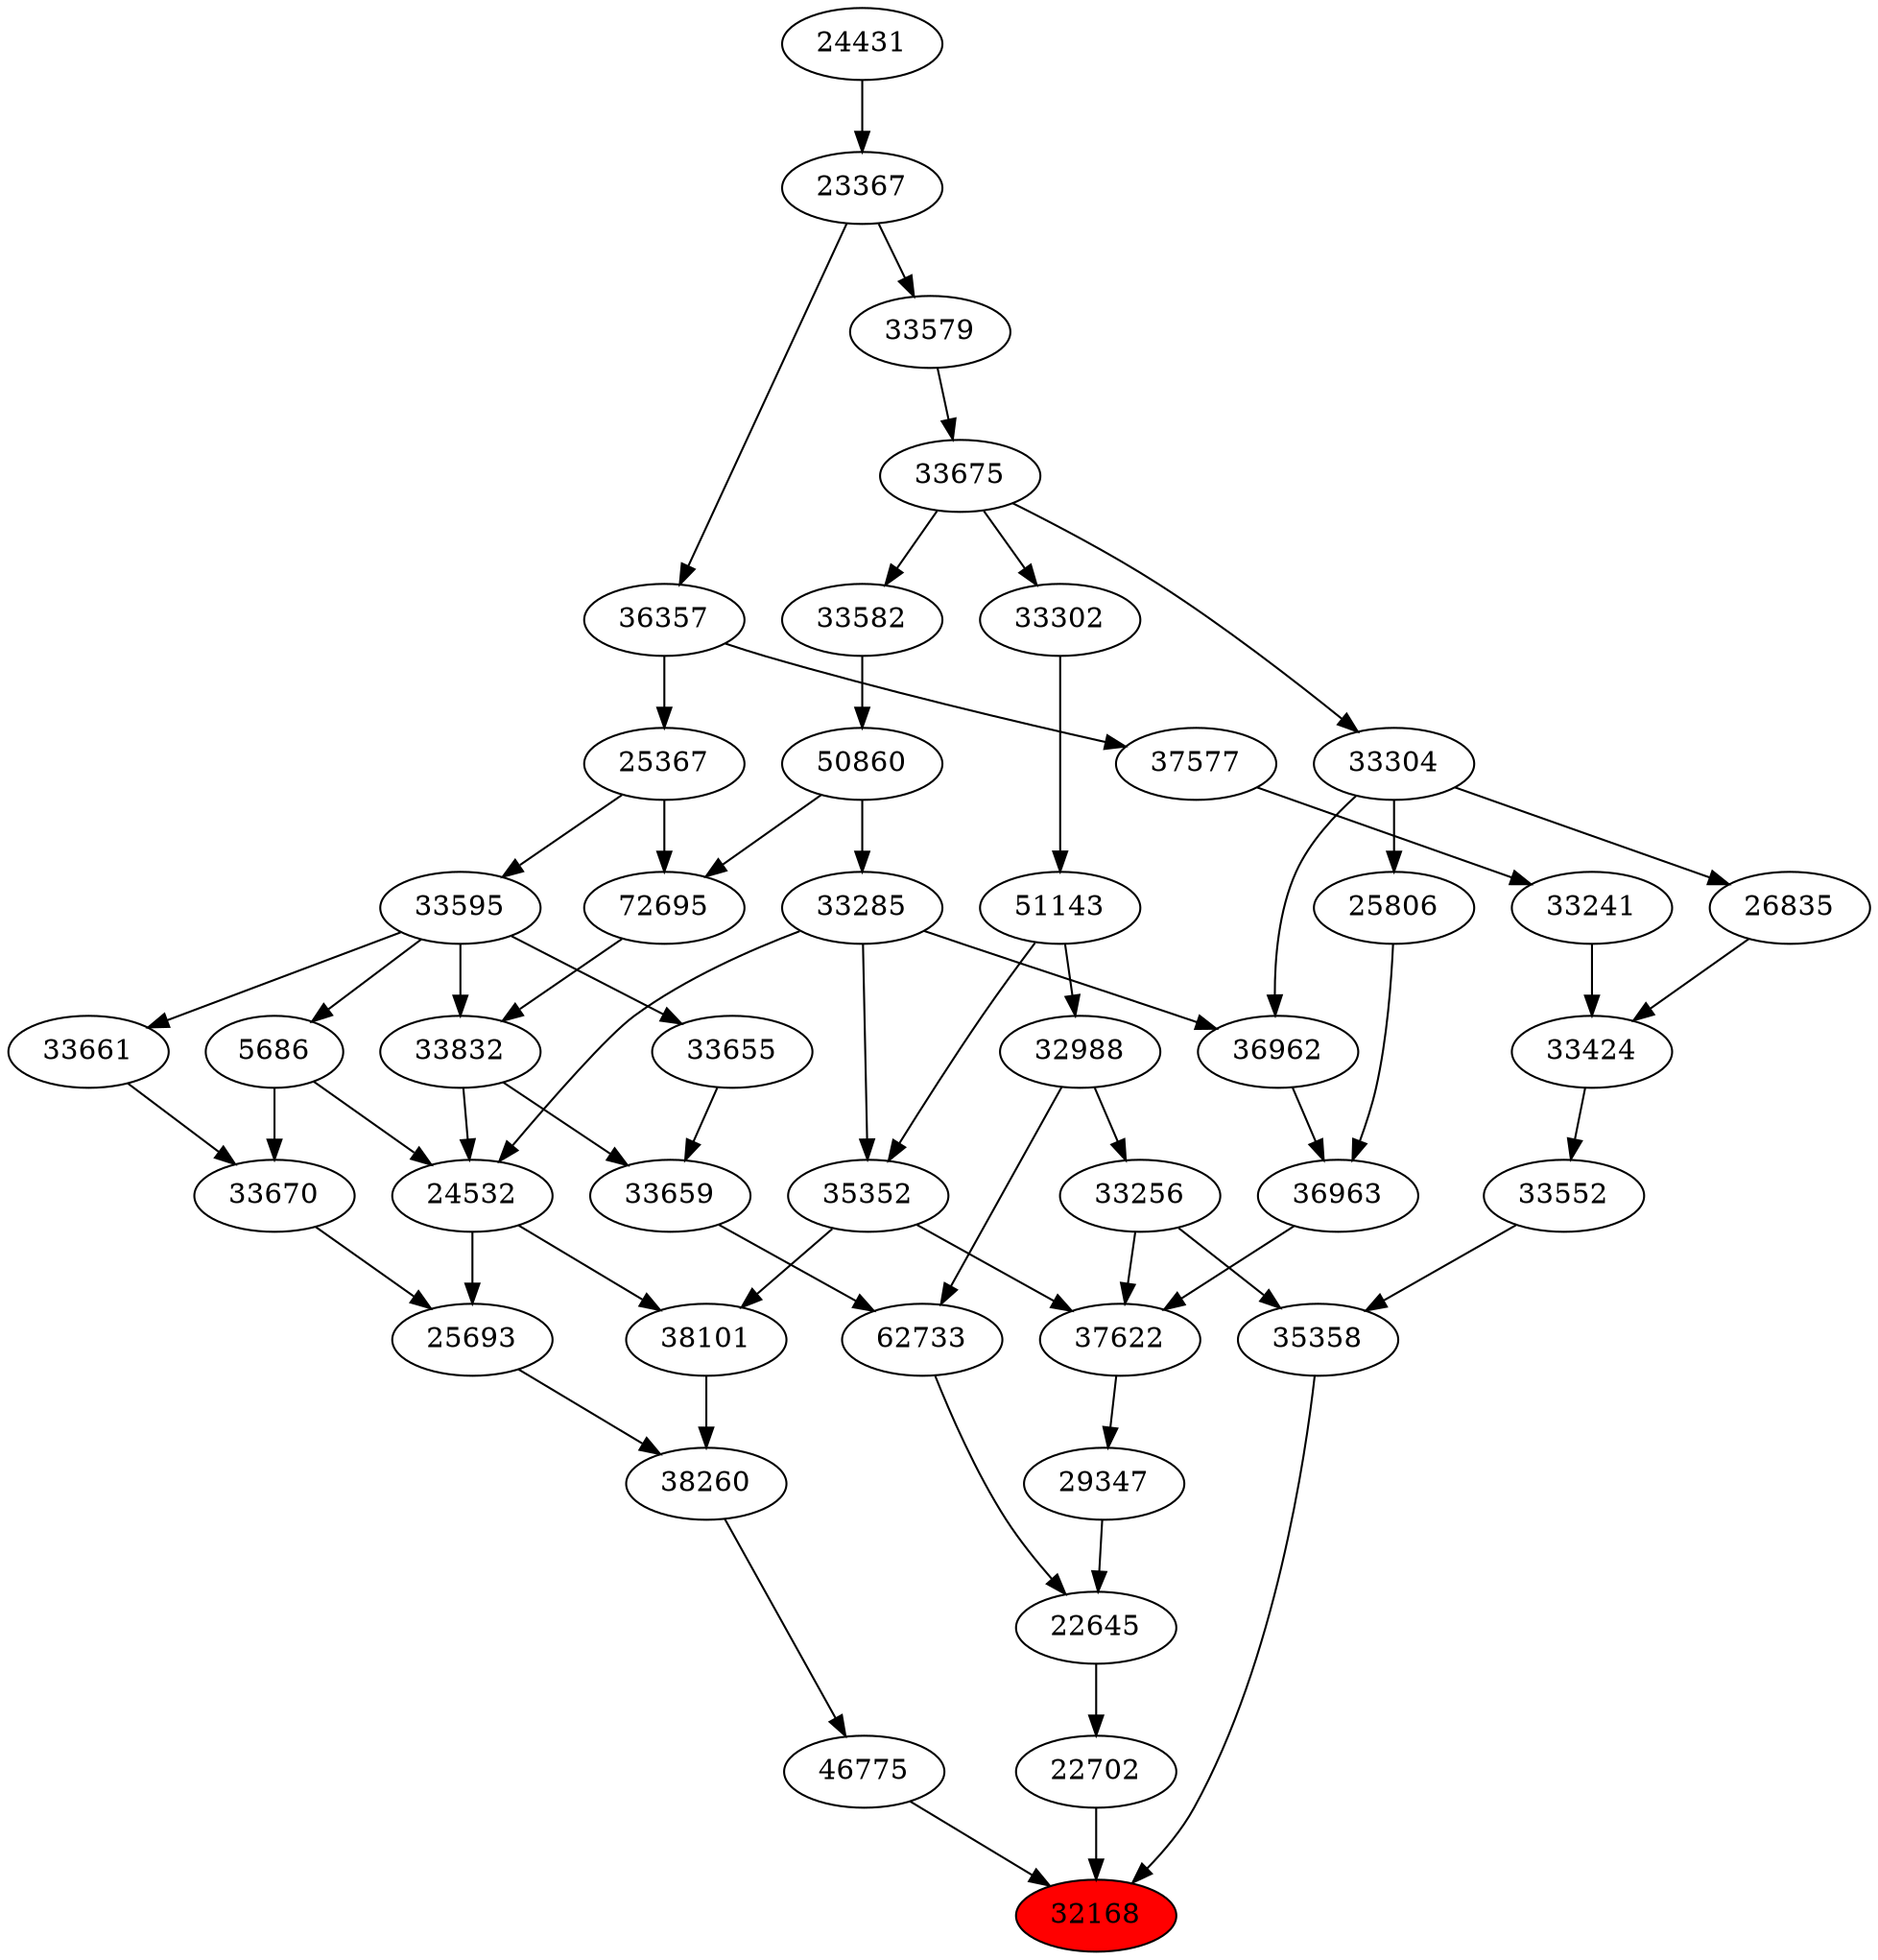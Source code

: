 strict digraph{ 
32168 [label="32168" fillcolor=red style=filled]
46775 -> 32168
35358 -> 32168
22702 -> 32168
46775 [label="46775"]
38260 -> 46775
35358 [label="35358"]
33552 -> 35358
33256 -> 35358
22702 [label="22702"]
22645 -> 22702
38260 [label="38260"]
38101 -> 38260
25693 -> 38260
33552 [label="33552"]
33424 -> 33552
33256 [label="33256"]
32988 -> 33256
22645 [label="22645"]
29347 -> 22645
62733 -> 22645
38101 [label="38101"]
24532 -> 38101
35352 -> 38101
25693 [label="25693"]
24532 -> 25693
33670 -> 25693
33424 [label="33424"]
33241 -> 33424
26835 -> 33424
32988 [label="32988"]
51143 -> 32988
29347 [label="29347"]
37622 -> 29347
62733 [label="62733"]
32988 -> 62733
33659 -> 62733
24532 [label="24532"]
33285 -> 24532
5686 -> 24532
33832 -> 24532
35352 [label="35352"]
33285 -> 35352
51143 -> 35352
33670 [label="33670"]
5686 -> 33670
33661 -> 33670
33241 [label="33241"]
37577 -> 33241
26835 [label="26835"]
33304 -> 26835
51143 [label="51143"]
33302 -> 51143
37622 [label="37622"]
36963 -> 37622
35352 -> 37622
33256 -> 37622
33659 [label="33659"]
33655 -> 33659
33832 -> 33659
33285 [label="33285"]
50860 -> 33285
5686 [label="5686"]
33595 -> 5686
33832 [label="33832"]
72695 -> 33832
33595 -> 33832
33661 [label="33661"]
33595 -> 33661
37577 [label="37577"]
36357 -> 37577
33304 [label="33304"]
33675 -> 33304
33302 [label="33302"]
33675 -> 33302
36963 [label="36963"]
36962 -> 36963
25806 -> 36963
33655 [label="33655"]
33595 -> 33655
50860 [label="50860"]
33582 -> 50860
33595 [label="33595"]
25367 -> 33595
72695 [label="72695"]
50860 -> 72695
25367 -> 72695
36357 [label="36357"]
23367 -> 36357
33675 [label="33675"]
33579 -> 33675
36962 [label="36962"]
33285 -> 36962
33304 -> 36962
25806 [label="25806"]
33304 -> 25806
33582 [label="33582"]
33675 -> 33582
25367 [label="25367"]
36357 -> 25367
23367 [label="23367"]
24431 -> 23367
33579 [label="33579"]
23367 -> 33579
24431 [label="24431"]
}
